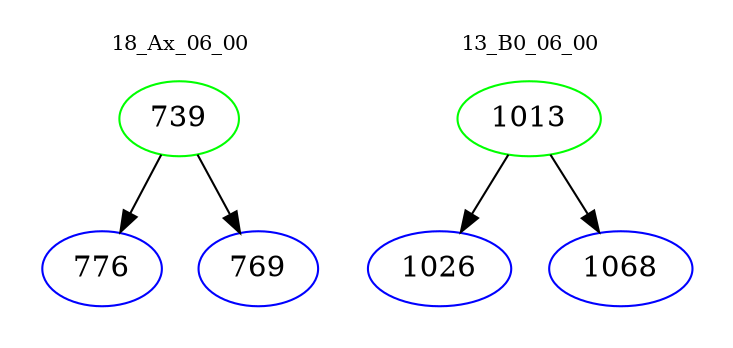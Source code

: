 digraph{
subgraph cluster_0 {
color = white
label = "18_Ax_06_00";
fontsize=10;
T0_739 [label="739", color="green"]
T0_739 -> T0_776 [color="black"]
T0_776 [label="776", color="blue"]
T0_739 -> T0_769 [color="black"]
T0_769 [label="769", color="blue"]
}
subgraph cluster_1 {
color = white
label = "13_B0_06_00";
fontsize=10;
T1_1013 [label="1013", color="green"]
T1_1013 -> T1_1026 [color="black"]
T1_1026 [label="1026", color="blue"]
T1_1013 -> T1_1068 [color="black"]
T1_1068 [label="1068", color="blue"]
}
}
